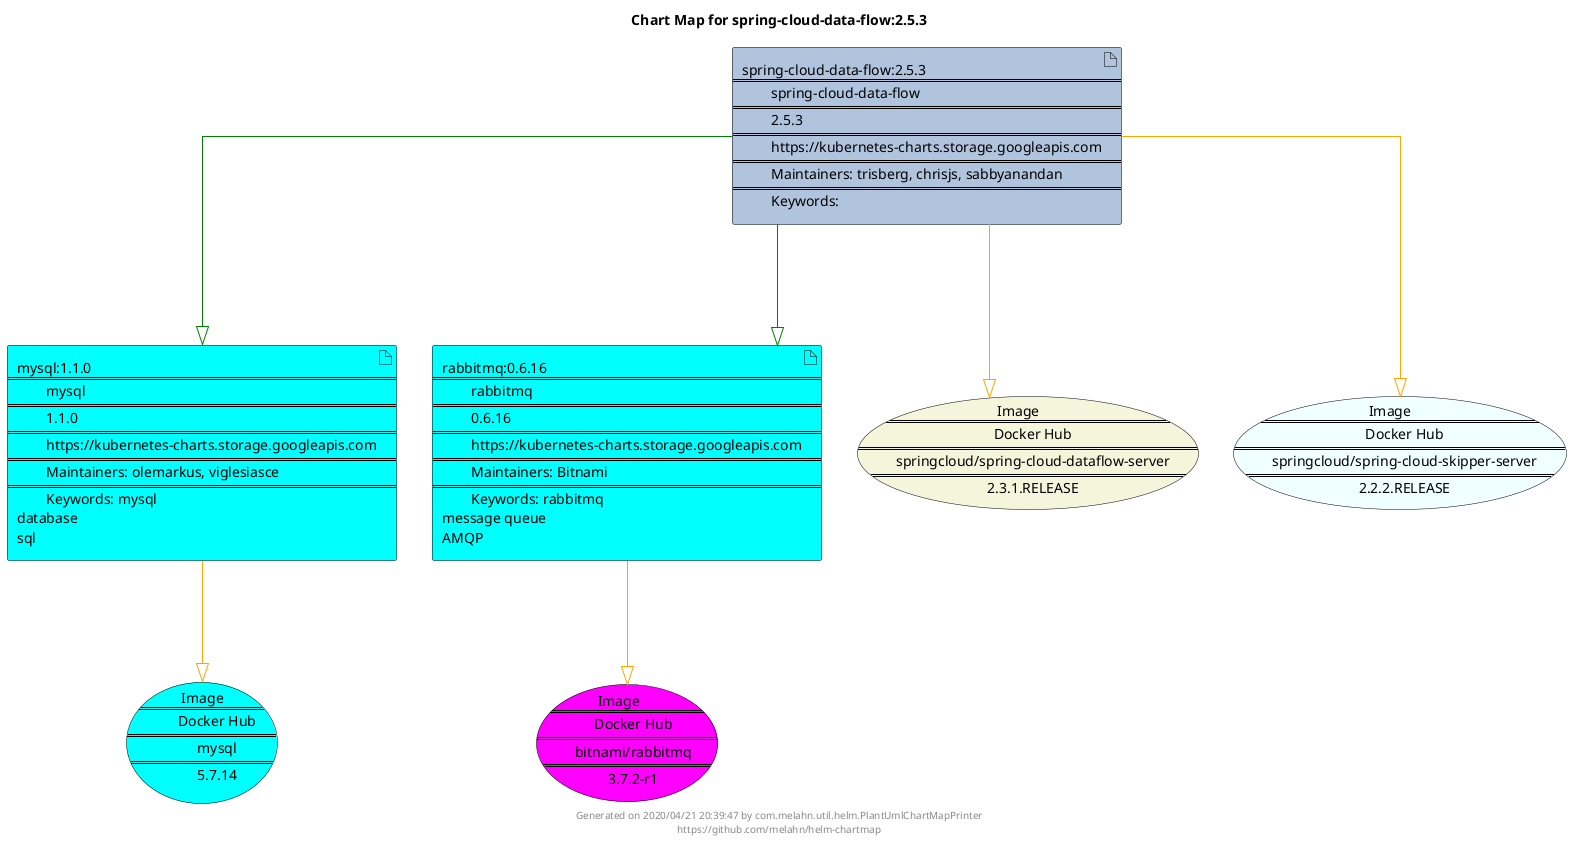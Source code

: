 @startuml
skinparam linetype ortho
skinparam backgroundColor white
skinparam usecaseBorderColor black
skinparam usecaseArrowColor LightSlateGray
skinparam artifactBorderColor black
skinparam artifactArrowColor LightSlateGray

title Chart Map for spring-cloud-data-flow:2.5.3

'There are 3 referenced Helm Charts
artifact "spring-cloud-data-flow:2.5.3\n====\n\tspring-cloud-data-flow\n====\n\t2.5.3\n====\n\thttps://kubernetes-charts.storage.googleapis.com\n====\n\tMaintainers: trisberg, chrisjs, sabbyanandan\n====\n\tKeywords: " as spring_cloud_data_flow_2_5_3 #LightSteelBlue
artifact "mysql:1.1.0\n====\n\tmysql\n====\n\t1.1.0\n====\n\thttps://kubernetes-charts.storage.googleapis.com\n====\n\tMaintainers: olemarkus, viglesiasce\n====\n\tKeywords: mysql\ndatabase\nsql" as mysql_1_1_0 #Aqua
artifact "rabbitmq:0.6.16\n====\n\trabbitmq\n====\n\t0.6.16\n====\n\thttps://kubernetes-charts.storage.googleapis.com\n====\n\tMaintainers: Bitnami\n====\n\tKeywords: rabbitmq\nmessage queue\nAMQP" as rabbitmq_0_6_16 #Aqua

'There are 4 referenced Docker Images
usecase "Image\n====\n\tDocker Hub\n====\n\tbitnami/rabbitmq\n====\n\t3.7.2-r1" as bitnami_rabbitmq_3_7_2_r1 #Fuchsia
usecase "Image\n====\n\tDocker Hub\n====\n\tspringcloud/spring-cloud-dataflow-server\n====\n\t2.3.1.RELEASE" as springcloud_spring_cloud_dataflow_server_2_3_1_RELEASE #Beige
usecase "Image\n====\n\tDocker Hub\n====\n\tspringcloud/spring-cloud-skipper-server\n====\n\t2.2.2.RELEASE" as springcloud_spring_cloud_skipper_server_2_2_2_RELEASE #Azure
usecase "Image\n====\n\tDocker Hub\n====\n\tmysql\n====\n\t5.7.14" as mysql_5_7_14 #Aqua

'Chart Dependencies
spring_cloud_data_flow_2_5_3--[#green]-|>mysql_1_1_0
spring_cloud_data_flow_2_5_3--[#green]-|>rabbitmq_0_6_16
spring_cloud_data_flow_2_5_3--[#orange]-|>springcloud_spring_cloud_dataflow_server_2_3_1_RELEASE
spring_cloud_data_flow_2_5_3--[#orange]-|>springcloud_spring_cloud_skipper_server_2_2_2_RELEASE
mysql_1_1_0--[#orange]-|>mysql_5_7_14
rabbitmq_0_6_16--[#orange]-|>bitnami_rabbitmq_3_7_2_r1

center footer Generated on 2020/04/21 20:39:47 by com.melahn.util.helm.PlantUmlChartMapPrinter\nhttps://github.com/melahn/helm-chartmap
@enduml
